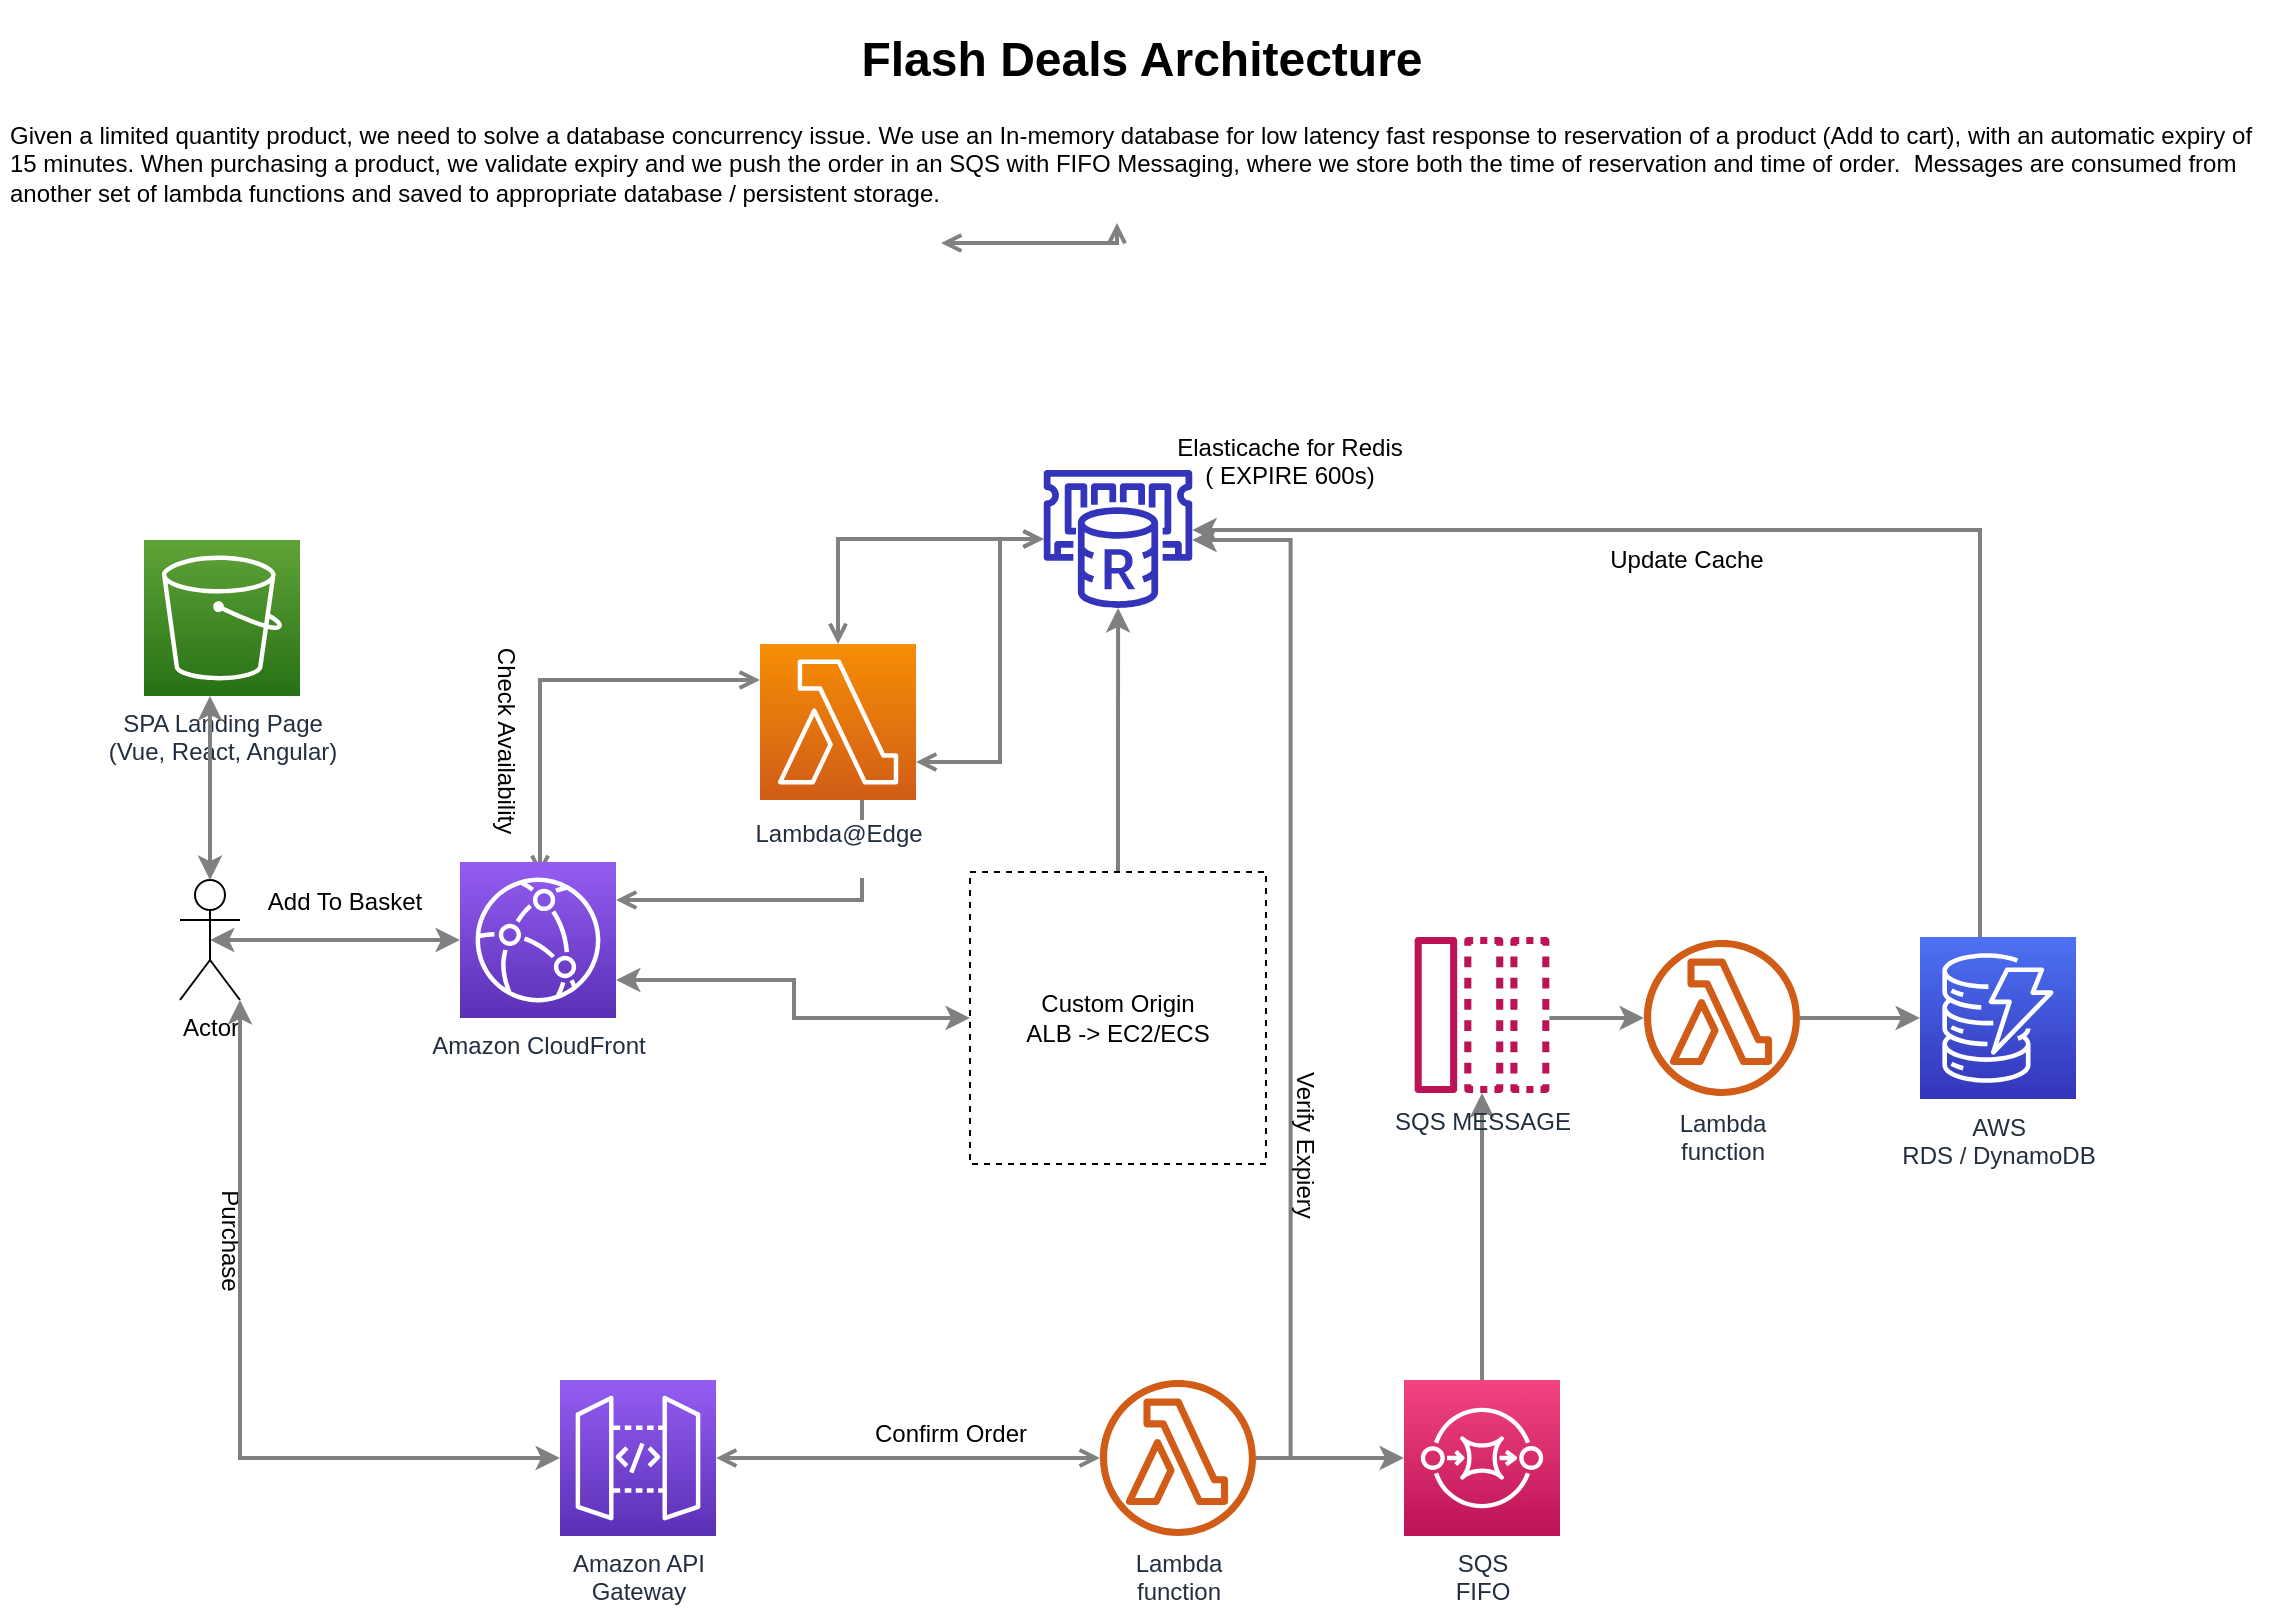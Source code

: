 <mxfile version="12.6.4" type="device"><diagram id="Ht1M8jgEwFfnCIfOTk4-" name="Page-1"><mxGraphModel dx="1408" dy="755" grid="1" gridSize="10" guides="1" tooltips="1" connect="1" arrows="1" fold="1" page="1" pageScale="1" pageWidth="1169" pageHeight="827" math="0" shadow="0"><root><mxCell id="0"/><mxCell id="1" parent="0"/><mxCell id="UEzPUAAOIrF-is8g5C7q-125" style="edgeStyle=orthogonalEdgeStyle;rounded=0;orthogonalLoop=1;jettySize=auto;html=1;startArrow=open;startFill=0;endArrow=open;endFill=0;strokeWidth=2;strokeColor=#808080;" parent="1" edge="1"><mxGeometry relative="1" as="geometry"><Array as="points"><mxPoint x="530.5" y="101.5"/><mxPoint x="530.5" y="101.5"/></Array><mxPoint x="490.5" y="101.5" as="sourcePoint"/></mxGeometry></mxCell><mxCell id="UEzPUAAOIrF-is8g5C7q-126" style="edgeStyle=orthogonalEdgeStyle;rounded=0;orthogonalLoop=1;jettySize=auto;html=1;startArrow=open;startFill=0;endArrow=open;endFill=0;strokeWidth=2;strokeColor=#808080;entryX=0.513;entryY=0.09;entryDx=0;entryDy=0;entryPerimeter=0;" parent="1" source="UEzPUAAOIrF-is8g5C7q-113" target="K_4HwZ62VuA4Mpn8NYxn-1" edge="1"><mxGeometry relative="1" as="geometry"><mxPoint x="330" y="460.5" as="targetPoint"/><Array as="points"><mxPoint x="290" y="340"/></Array></mxGeometry></mxCell><mxCell id="UEzPUAAOIrF-is8g5C7q-129" style="edgeStyle=orthogonalEdgeStyle;rounded=0;orthogonalLoop=1;jettySize=auto;html=1;startArrow=open;startFill=0;endArrow=open;endFill=0;strokeWidth=2;strokeColor=#808080;" parent="1" source="K_4HwZ62VuA4Mpn8NYxn-10" target="UEzPUAAOIrF-is8g5C7q-115" edge="1"><mxGeometry relative="1" as="geometry"><Array as="points"/><mxPoint x="477.5" y="581.5" as="sourcePoint"/></mxGeometry></mxCell><mxCell id="UEzPUAAOIrF-is8g5C7q-141" style="edgeStyle=orthogonalEdgeStyle;rounded=0;orthogonalLoop=1;jettySize=auto;html=1;startArrow=none;startFill=0;endArrow=open;endFill=0;strokeWidth=2;strokeColor=#808080;" parent="1" source="UEzPUAAOIrF-is8g5C7q-113" target="K_4HwZ62VuA4Mpn8NYxn-1" edge="1"><mxGeometry relative="1" as="geometry"><mxPoint x="422" y="390.724" as="sourcePoint"/><mxPoint x="369" y="482" as="targetPoint"/><Array as="points"><mxPoint x="451" y="450"/></Array></mxGeometry></mxCell><mxCell id="UEzPUAAOIrF-is8g5C7q-143" style="edgeStyle=orthogonalEdgeStyle;rounded=0;orthogonalLoop=1;jettySize=auto;html=1;startArrow=open;startFill=0;endArrow=open;endFill=0;strokeWidth=2;strokeColor=#808080;" parent="1" edge="1"><mxGeometry relative="1" as="geometry"><mxPoint x="490.5" y="121.5" as="sourcePoint"/><mxPoint x="578.5" y="111.5" as="targetPoint"/><Array as="points"><mxPoint x="530.5" y="121.5"/><mxPoint x="530.5" y="121.5"/></Array></mxGeometry></mxCell><mxCell id="UEzPUAAOIrF-is8g5C7q-113" value="&lt;div&gt;Lambda@Edge&lt;/div&gt;&lt;div&gt;&lt;br&gt;&lt;/div&gt;" style="outlineConnect=0;fontColor=#232F3E;gradientColor=#F78E04;gradientDirection=north;fillColor=#D05C17;strokeColor=#ffffff;dashed=0;verticalLabelPosition=bottom;verticalAlign=top;align=center;html=1;fontSize=12;fontStyle=0;aspect=fixed;shape=mxgraph.aws4.resourceIcon;resIcon=mxgraph.aws4.lambda;labelBackgroundColor=#ffffff;spacingTop=3;" parent="1" vertex="1"><mxGeometry x="400" y="322" width="78" height="78" as="geometry"/></mxCell><mxCell id="K_4HwZ62VuA4Mpn8NYxn-13" style="edgeStyle=orthogonalEdgeStyle;rounded=0;orthogonalLoop=1;jettySize=auto;html=1;strokeColor=#808080;strokeWidth=2;" parent="1" source="UEzPUAAOIrF-is8g5C7q-115" target="K_4HwZ62VuA4Mpn8NYxn-12" edge="1"><mxGeometry relative="1" as="geometry"/></mxCell><mxCell id="UEzPUAAOIrF-is8g5C7q-115" value="Lambda&lt;br&gt;function" style="outlineConnect=0;fontColor=#232F3E;gradientColor=none;fillColor=#D05C17;strokeColor=none;dashed=0;verticalLabelPosition=bottom;verticalAlign=top;align=center;html=1;fontSize=12;fontStyle=0;aspect=fixed;pointerEvents=1;shape=mxgraph.aws4.lambda_function;labelBackgroundColor=#ffffff;" parent="1" vertex="1"><mxGeometry x="570" y="690" width="78" height="78" as="geometry"/></mxCell><mxCell id="K_4HwZ62VuA4Mpn8NYxn-34" value="" style="edgeStyle=orthogonalEdgeStyle;rounded=0;orthogonalLoop=1;jettySize=auto;html=1;strokeColor=#808080;strokeWidth=2;startArrow=classic;startFill=1;entryX=0.5;entryY=0.5;entryDx=0;entryDy=0;entryPerimeter=0;" parent="1" source="K_4HwZ62VuA4Mpn8NYxn-1" target="K_4HwZ62VuA4Mpn8NYxn-43" edge="1"><mxGeometry relative="1" as="geometry"><mxPoint x="170" y="490" as="targetPoint"/><Array as="points"/></mxGeometry></mxCell><mxCell id="aXWty4QicW51y7W8SvDB-5" value="Add To Basket" style="text;html=1;align=center;verticalAlign=middle;resizable=0;points=[];labelBackgroundColor=#ffffff;" vertex="1" connectable="0" parent="K_4HwZ62VuA4Mpn8NYxn-34"><mxGeometry x="0.12" y="-3" relative="1" as="geometry"><mxPoint x="12" y="-16" as="offset"/></mxGeometry></mxCell><mxCell id="K_4HwZ62VuA4Mpn8NYxn-1" value="Amazon CloudFront" style="outlineConnect=0;fontColor=#232F3E;gradientColor=#945DF2;gradientDirection=north;fillColor=#5A30B5;strokeColor=#ffffff;dashed=0;verticalLabelPosition=bottom;verticalAlign=top;align=center;html=1;fontSize=12;fontStyle=0;aspect=fixed;shape=mxgraph.aws4.resourceIcon;resIcon=mxgraph.aws4.cloudfront;" parent="1" vertex="1"><mxGeometry x="250" y="431" width="78" height="78" as="geometry"/></mxCell><mxCell id="K_4HwZ62VuA4Mpn8NYxn-7" style="edgeStyle=orthogonalEdgeStyle;rounded=0;orthogonalLoop=1;jettySize=auto;html=1;startArrow=open;startFill=0;endArrow=open;endFill=0;strokeWidth=2;strokeColor=#808080;" parent="1" source="K_4HwZ62VuA4Mpn8NYxn-6" target="UEzPUAAOIrF-is8g5C7q-113" edge="1"><mxGeometry relative="1" as="geometry"><mxPoint x="430" y="272" as="sourcePoint"/><mxPoint x="418.014" y="322.52" as="targetPoint"/></mxGeometry></mxCell><mxCell id="K_4HwZ62VuA4Mpn8NYxn-9" style="edgeStyle=orthogonalEdgeStyle;rounded=0;orthogonalLoop=1;jettySize=auto;html=1;startArrow=open;startFill=0;endArrow=open;endFill=0;strokeWidth=2;strokeColor=#808080;" parent="1" source="K_4HwZ62VuA4Mpn8NYxn-6" target="UEzPUAAOIrF-is8g5C7q-113" edge="1"><mxGeometry relative="1" as="geometry"><mxPoint x="490" y="320" as="sourcePoint"/><mxPoint x="653" y="362" as="targetPoint"/><Array as="points"><mxPoint x="520" y="381"/></Array></mxGeometry></mxCell><mxCell id="K_4HwZ62VuA4Mpn8NYxn-10" value="&lt;div&gt;Amazon API&lt;/div&gt;&lt;div&gt;Gateway&lt;br&gt;&lt;/div&gt;" style="outlineConnect=0;fontColor=#232F3E;gradientColor=#945DF2;gradientDirection=north;fillColor=#5A30B5;strokeColor=#ffffff;dashed=0;verticalLabelPosition=bottom;verticalAlign=top;align=center;html=1;fontSize=12;fontStyle=0;aspect=fixed;shape=mxgraph.aws4.resourceIcon;resIcon=mxgraph.aws4.api_gateway;" parent="1" vertex="1"><mxGeometry x="300" y="690" width="78" height="78" as="geometry"/></mxCell><mxCell id="K_4HwZ62VuA4Mpn8NYxn-15" style="edgeStyle=orthogonalEdgeStyle;rounded=0;orthogonalLoop=1;jettySize=auto;html=1;strokeColor=#808080;strokeWidth=2;" parent="1" source="K_4HwZ62VuA4Mpn8NYxn-12" target="K_4HwZ62VuA4Mpn8NYxn-14" edge="1"><mxGeometry relative="1" as="geometry"/></mxCell><mxCell id="K_4HwZ62VuA4Mpn8NYxn-12" value="&lt;div&gt;SQS&lt;/div&gt;&lt;div&gt;FIFO&lt;br&gt;&lt;/div&gt;" style="outlineConnect=0;fontColor=#232F3E;gradientColor=#F34482;gradientDirection=north;fillColor=#BC1356;strokeColor=#ffffff;dashed=0;verticalLabelPosition=bottom;verticalAlign=top;align=center;html=1;fontSize=12;fontStyle=0;aspect=fixed;shape=mxgraph.aws4.resourceIcon;resIcon=mxgraph.aws4.sqs;" parent="1" vertex="1"><mxGeometry x="722" y="690" width="78" height="78" as="geometry"/></mxCell><mxCell id="K_4HwZ62VuA4Mpn8NYxn-22" style="edgeStyle=orthogonalEdgeStyle;rounded=0;orthogonalLoop=1;jettySize=auto;html=1;strokeColor=#808080;strokeWidth=2;" parent="1" source="K_4HwZ62VuA4Mpn8NYxn-14" target="K_4HwZ62VuA4Mpn8NYxn-21" edge="1"><mxGeometry relative="1" as="geometry"><mxPoint x="790" y="630" as="targetPoint"/><Array as="points"><mxPoint x="810" y="509"/><mxPoint x="810" y="509"/></Array></mxGeometry></mxCell><mxCell id="K_4HwZ62VuA4Mpn8NYxn-14" value="SQS MESSAGE" style="outlineConnect=0;fontColor=#232F3E;gradientColor=none;fillColor=#BC1356;strokeColor=none;dashed=0;verticalLabelPosition=bottom;verticalAlign=top;align=center;html=1;fontSize=12;fontStyle=0;aspect=fixed;pointerEvents=1;shape=mxgraph.aws4.message;" parent="1" vertex="1"><mxGeometry x="723" y="468.5" width="76" height="78" as="geometry"/></mxCell><mxCell id="K_4HwZ62VuA4Mpn8NYxn-27" style="edgeStyle=orthogonalEdgeStyle;rounded=0;orthogonalLoop=1;jettySize=auto;html=1;strokeColor=#808080;strokeWidth=2;" parent="1" source="K_4HwZ62VuA4Mpn8NYxn-21" target="K_4HwZ62VuA4Mpn8NYxn-25" edge="1"><mxGeometry relative="1" as="geometry"/></mxCell><mxCell id="K_4HwZ62VuA4Mpn8NYxn-25" value="&lt;div&gt;AWS &lt;br&gt;&lt;/div&gt;&lt;div&gt;RDS / DynamoDB&lt;br&gt;&lt;/div&gt;" style="outlineConnect=0;fontColor=#232F3E;gradientColor=#4D72F3;gradientDirection=north;fillColor=#3334B9;strokeColor=#ffffff;dashed=0;verticalLabelPosition=bottom;verticalAlign=top;align=center;html=1;fontSize=12;fontStyle=0;aspect=fixed;shape=mxgraph.aws4.resourceIcon;resIcon=mxgraph.aws4.dynamodb;" parent="1" vertex="1"><mxGeometry x="980" y="468.5" width="78" height="81" as="geometry"/></mxCell><mxCell id="K_4HwZ62VuA4Mpn8NYxn-32" style="edgeStyle=orthogonalEdgeStyle;rounded=0;orthogonalLoop=1;jettySize=auto;html=1;strokeColor=#808080;strokeWidth=2;" parent="1" source="K_4HwZ62VuA4Mpn8NYxn-25" target="K_4HwZ62VuA4Mpn8NYxn-6" edge="1"><mxGeometry relative="1" as="geometry"><mxPoint x="620" y="280" as="targetPoint"/><Array as="points"><mxPoint x="1010" y="265"/></Array><mxPoint x="1050" y="410" as="sourcePoint"/></mxGeometry></mxCell><mxCell id="K_4HwZ62VuA4Mpn8NYxn-33" value="&lt;div&gt;Update Cache &lt;br&gt;&lt;/div&gt;" style="text;html=1;align=center;verticalAlign=middle;resizable=0;points=[];labelBackgroundColor=#ffffff;" parent="K_4HwZ62VuA4Mpn8NYxn-32" vertex="1" connectable="0"><mxGeometry x="0.07" y="-1" relative="1" as="geometry"><mxPoint x="-31.14" y="15.5" as="offset"/></mxGeometry></mxCell><mxCell id="K_4HwZ62VuA4Mpn8NYxn-43" value="Actor" style="shape=umlActor;verticalLabelPosition=bottom;labelBackgroundColor=#ffffff;verticalAlign=top;html=1;outlineConnect=0;" parent="1" vertex="1"><mxGeometry x="110" y="440" width="30" height="60" as="geometry"/></mxCell><mxCell id="K_4HwZ62VuA4Mpn8NYxn-46" value="&lt;h1 align=&quot;center&quot;&gt;Flash Deals Architecture&lt;br&gt;&lt;/h1&gt;&lt;p&gt;Given a limited quantity product, we need to solve a database concurrency issue. We use an In-memory database for low latency fast response to reservation of a product (Add to cart), with an automatic expiry of 15 minutes. When purchasing a product, we validate expiry and we push the order in an SQS with FIFO Messaging, where we store both the time of reservation and time of order.&amp;nbsp; Messages are consumed from another set of lambda functions and saved to appropriate database / persistent storage.&lt;br&gt;&lt;/p&gt;&lt;p&gt;&lt;br&gt;&lt;/p&gt;" style="text;html=1;strokeColor=none;fillColor=none;spacing=5;spacingTop=-20;whiteSpace=wrap;overflow=hidden;rounded=0;" parent="1" vertex="1"><mxGeometry x="20" y="10" width="1140" height="130" as="geometry"/></mxCell><mxCell id="K_4HwZ62VuA4Mpn8NYxn-53" value="" style="group" parent="1" vertex="1" connectable="0"><mxGeometry x="510" y="215" width="233" height="89" as="geometry"/></mxCell><mxCell id="K_4HwZ62VuA4Mpn8NYxn-41" value="" style="group" parent="K_4HwZ62VuA4Mpn8NYxn-53" vertex="1" connectable="0"><mxGeometry width="130" height="89" as="geometry"/></mxCell><mxCell id="K_4HwZ62VuA4Mpn8NYxn-6" value="" style="outlineConnect=0;fontColor=#232F3E;gradientColor=none;fillColor=#3334B9;strokeColor=none;dashed=0;verticalLabelPosition=bottom;verticalAlign=top;align=center;html=1;fontSize=12;fontStyle=0;aspect=fixed;pointerEvents=1;shape=mxgraph.aws4.elasticache_for_redis;" parent="K_4HwZ62VuA4Mpn8NYxn-41" vertex="1"><mxGeometry x="30" y="20" width="78" height="69" as="geometry"/></mxCell><mxCell id="K_4HwZ62VuA4Mpn8NYxn-37" value="&lt;div&gt;Elasticache for Redis&lt;/div&gt;&lt;div&gt;( EXPIRE 600s)&lt;/div&gt;&lt;div&gt;&lt;br&gt;&lt;/div&gt;" style="text;html=1;strokeColor=none;fillColor=none;align=center;verticalAlign=middle;whiteSpace=wrap;rounded=0;" parent="K_4HwZ62VuA4Mpn8NYxn-53" vertex="1"><mxGeometry x="90" y="13" width="130" height="20" as="geometry"/></mxCell><mxCell id="aXWty4QicW51y7W8SvDB-1" value="&lt;div&gt;SPA Landing Page&lt;/div&gt;&lt;div&gt;(Vue, React, Angular)&lt;br&gt;&lt;/div&gt;" style="outlineConnect=0;fontColor=#232F3E;gradientColor=#60A337;gradientDirection=north;fillColor=#277116;strokeColor=#ffffff;dashed=0;verticalLabelPosition=bottom;verticalAlign=top;align=center;html=1;fontSize=12;fontStyle=0;aspect=fixed;shape=mxgraph.aws4.resourceIcon;resIcon=mxgraph.aws4.s3;" vertex="1" parent="1"><mxGeometry x="92" y="270" width="78" height="78" as="geometry"/></mxCell><mxCell id="aXWty4QicW51y7W8SvDB-2" value="" style="edgeStyle=orthogonalEdgeStyle;rounded=0;orthogonalLoop=1;jettySize=auto;html=1;strokeColor=#808080;strokeWidth=2;startArrow=classic;startFill=1;entryX=0.5;entryY=0;entryDx=0;entryDy=0;entryPerimeter=0;" edge="1" parent="1" source="aXWty4QicW51y7W8SvDB-1" target="K_4HwZ62VuA4Mpn8NYxn-43"><mxGeometry relative="1" as="geometry"><mxPoint x="90" y="469" as="targetPoint"/><Array as="points"><mxPoint x="125" y="283"/></Array><mxPoint x="240" y="390" as="sourcePoint"/></mxGeometry></mxCell><mxCell id="aXWty4QicW51y7W8SvDB-8" value="" style="group" vertex="1" connectable="0" parent="1"><mxGeometry x="640" y="450" width="50" height="118" as="geometry"/></mxCell><mxCell id="aXWty4QicW51y7W8SvDB-27" value="" style="group" vertex="1" connectable="0" parent="aXWty4QicW51y7W8SvDB-8"><mxGeometry x="12.5" y="-180" width="37.5" height="298" as="geometry"/></mxCell><mxCell id="K_4HwZ62VuA4Mpn8NYxn-35" style="edgeStyle=orthogonalEdgeStyle;rounded=0;orthogonalLoop=1;jettySize=auto;html=1;strokeColor=#808080;strokeWidth=2;" parent="aXWty4QicW51y7W8SvDB-27" source="UEzPUAAOIrF-is8g5C7q-115" target="K_4HwZ62VuA4Mpn8NYxn-6" edge="1"><mxGeometry relative="1" as="geometry"><Array as="points"><mxPoint x="12.812"/></Array></mxGeometry></mxCell><mxCell id="K_4HwZ62VuA4Mpn8NYxn-36" value="&lt;div&gt;Verify Expiery&lt;/div&gt;" style="text;html=1;rotation=90;" parent="aXWty4QicW51y7W8SvDB-27" vertex="1"><mxGeometry y="268" width="37.5" height="30" as="geometry"/></mxCell><mxCell id="K_4HwZ62VuA4Mpn8NYxn-21" value="Lambda&lt;br&gt;function" style="outlineConnect=0;fontColor=#232F3E;gradientColor=none;fillColor=#D05C17;strokeColor=none;dashed=0;verticalLabelPosition=bottom;verticalAlign=top;align=center;html=1;fontSize=12;fontStyle=0;aspect=fixed;pointerEvents=1;shape=mxgraph.aws4.lambda_function;labelBackgroundColor=#ffffff;" parent="1" vertex="1"><mxGeometry x="842" y="470" width="78" height="78" as="geometry"/></mxCell><mxCell id="aXWty4QicW51y7W8SvDB-16" value="&lt;div&gt;Purchase&lt;/div&gt;" style="text;html=1;align=center;verticalAlign=middle;resizable=0;points=[];autosize=1;rotation=90;" vertex="1" parent="1"><mxGeometry x="100" y="610" width="70" height="20" as="geometry"/></mxCell><mxCell id="aXWty4QicW51y7W8SvDB-18" value="" style="edgeStyle=orthogonalEdgeStyle;rounded=0;orthogonalLoop=1;jettySize=auto;html=1;strokeColor=#808080;strokeWidth=2;startArrow=classic;startFill=1;entryX=1;entryY=1;entryDx=0;entryDy=0;entryPerimeter=0;" edge="1" parent="1" target="K_4HwZ62VuA4Mpn8NYxn-43"><mxGeometry relative="1" as="geometry"><mxPoint x="160" y="540" as="targetPoint"/><Array as="points"><mxPoint x="140" y="729"/></Array><mxPoint x="300" y="729" as="sourcePoint"/></mxGeometry></mxCell><mxCell id="aXWty4QicW51y7W8SvDB-28" style="edgeStyle=orthogonalEdgeStyle;rounded=0;orthogonalLoop=1;jettySize=auto;html=1;strokeColor=#808080;strokeWidth=2;exitX=0.5;exitY=0;exitDx=0;exitDy=0;" edge="1" parent="1" source="aXWty4QicW51y7W8SvDB-39" target="K_4HwZ62VuA4Mpn8NYxn-6"><mxGeometry relative="1" as="geometry"><mxPoint x="560" y="400" as="sourcePoint"/><mxPoint x="589.5" y="303.995" as="targetPoint"/></mxGeometry></mxCell><mxCell id="aXWty4QicW51y7W8SvDB-29" value="Check Availability" style="text;html=1;align=center;verticalAlign=middle;resizable=0;points=[];autosize=1;rotation=90;" vertex="1" parent="1"><mxGeometry x="218" y="360" width="110" height="20" as="geometry"/></mxCell><mxCell id="aXWty4QicW51y7W8SvDB-36" value="&lt;div&gt;Confirm Order&lt;/div&gt;&lt;div&gt;&lt;br&gt;&lt;/div&gt;" style="text;html=1;align=center;verticalAlign=middle;resizable=0;points=[];autosize=1;" vertex="1" parent="1"><mxGeometry x="450" y="709" width="90" height="30" as="geometry"/></mxCell><mxCell id="aXWty4QicW51y7W8SvDB-40" style="edgeStyle=orthogonalEdgeStyle;rounded=0;orthogonalLoop=1;jettySize=auto;html=1;strokeColor=#808080;startArrow=classic;startFill=1;strokeWidth=2;" edge="1" parent="1" source="aXWty4QicW51y7W8SvDB-39" target="K_4HwZ62VuA4Mpn8NYxn-1"><mxGeometry relative="1" as="geometry"><Array as="points"><mxPoint x="417" y="509"/><mxPoint x="417" y="490"/></Array></mxGeometry></mxCell><mxCell id="aXWty4QicW51y7W8SvDB-39" value="&lt;div&gt;Custom Origin &lt;br&gt;&lt;/div&gt;&lt;div&gt;ALB -&amp;gt; EC2/ECS&lt;/div&gt;" style="rounded=0;whiteSpace=wrap;html=1;labelBackgroundColor=none;fillColor=none;dashed=1;" vertex="1" parent="1"><mxGeometry x="505" y="436" width="148" height="146" as="geometry"/></mxCell></root></mxGraphModel></diagram></mxfile>